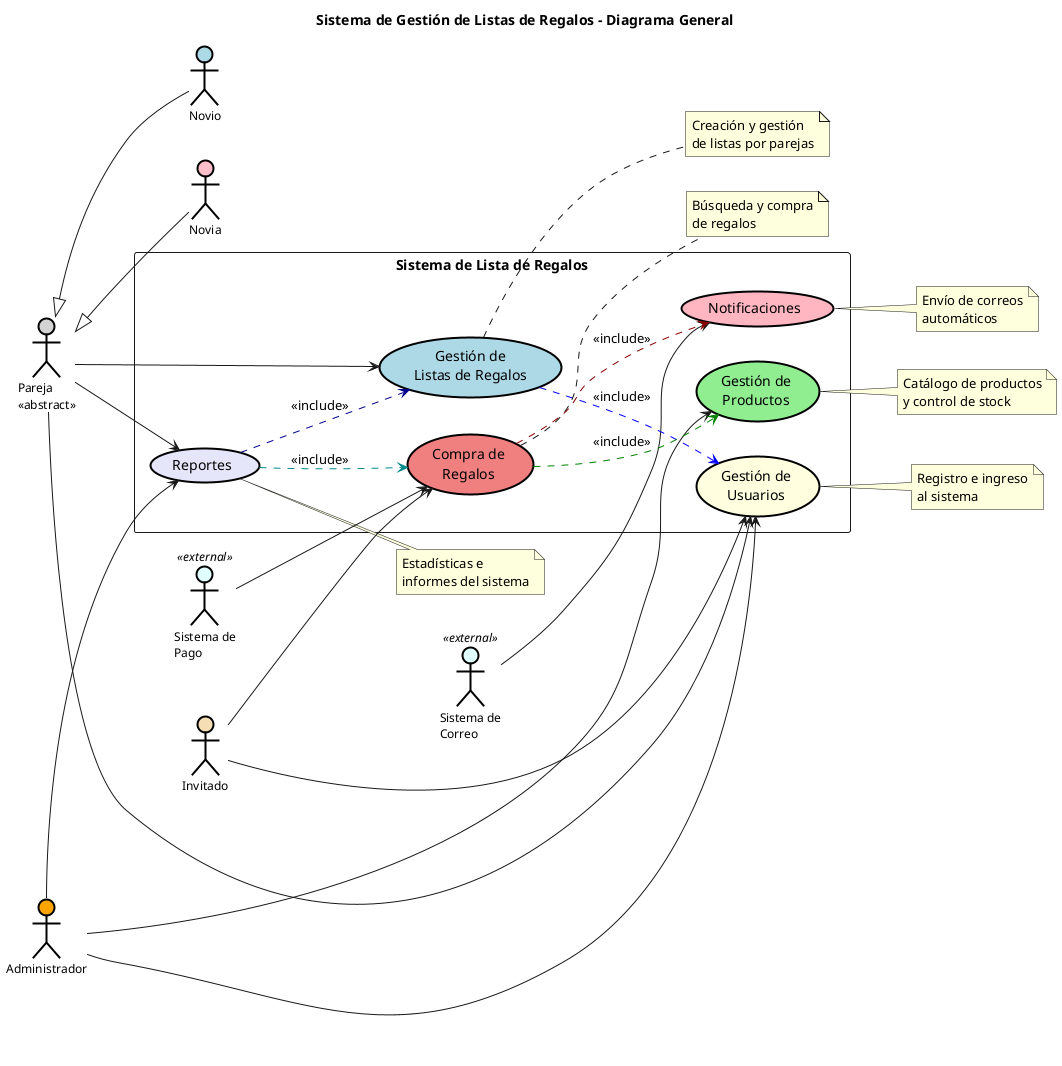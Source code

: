 @startuml useCaseGeneral
left to right direction
skinparam packageStyle rectangle

' ===== ESTILOS VISUALES =====
skinparam usecase {
    BackgroundColor White
    BorderColor Black
    BorderThickness 2
    FontSize 14
}

skinparam actor {
    BackgroundColor White
    BorderColor Black
    BorderThickness 2
    FontSize 12
}

skinparam package {
    BorderThickness 2
    FontStyle bold
    FontSize 14
}

title Sistema de Gestión de Listas de Regalos - Diagrama General 

' ===== ACTORES =====
actor "Pareja\n<<abstract>>" as Pareja #LightGray
actor "Novio" as Novio #LightBlue
actor "Novia" as Novia #Pink
actor "Invitado" as Invitado #Wheat
actor "Administrador" as Admin #Orange

' Sistemas externos
actor "Sistema de\nPago" as SistemaPago <<external>> #LightCyan
actor "Sistema de\nCorreo" as SistemaCorreo <<external>> #LightCyan

' Generalización
Novio -up-|> Pareja
Novia -up-|> Pareja

' ===== CASOS DE USO GENERALES =====
package "Sistema de Lista de Regalos" {

  usecase (Gestión de\nUsuarios) as MOD1 #LightYellow
  usecase (Gestión de\nListas de Regalos) as MOD2 #LightBlue
  usecase (Gestión de\nProductos) as MOD3 #LightGreen
  usecase (Compra de\nRegalos) as MOD4 #LightCoral
  usecase (Reportes) as MOD5 #Lavender
  usecase (Notificaciones) as MOD6 #LightPink

}

' ===== RELACIONES =====

' Pareja
Pareja --> MOD1
Pareja --> MOD2
Pareja --> MOD5

' Invitado
Invitado --> MOD1
Invitado --> MOD4

' Administrador
Admin --> MOD1
Admin --> MOD3
Admin --> MOD5

' Sistemas externos
SistemaPago --> MOD4
SistemaCorreo --> MOD6

' Relaciones entre módulos
MOD2 ..> MOD1 #Blue :  <<include>> 
MOD4 ..> MOD3 #Green: <<include>>
MOD4 ..> MOD6 #DarkRed : <<include>>
MOD5 ..> MOD2 #DarkBlue : <<include>>
MOD5 ..> MOD4 #DarkCyan : <<include>>

note right of MOD1
  Registro e ingreso
  al sistema
end note

note right of MOD2
  Creación y gestión
  de listas por parejas
end note

note right of MOD3
  Catálogo de productos
  y control de stock
end note

note right of MOD4
  Búsqueda y compra
  de regalos
end note

note right of MOD5
  Estadísticas e
  informes del sistema
end note

note right of MOD6
  Envío de correos
  automáticos
end note

@enduml
